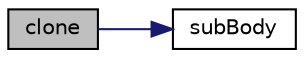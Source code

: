 digraph "clone"
{
  bgcolor="transparent";
  edge [fontname="Helvetica",fontsize="10",labelfontname="Helvetica",labelfontsize="10"];
  node [fontname="Helvetica",fontsize="10",shape=record];
  rankdir="LR";
  Node3 [label="clone",height=0.2,width=0.4,color="black", fillcolor="grey75", style="filled", fontcolor="black"];
  Node3 -> Node4 [color="midnightblue",fontsize="10",style="solid",fontname="Helvetica"];
  Node4 [label="subBody",height=0.2,width=0.4,color="black",URL="$a30349.html#a5710fc1ccf166844b63ab6f04d601564",tooltip="Construct a merged version of the given rigidBody. "];
}

